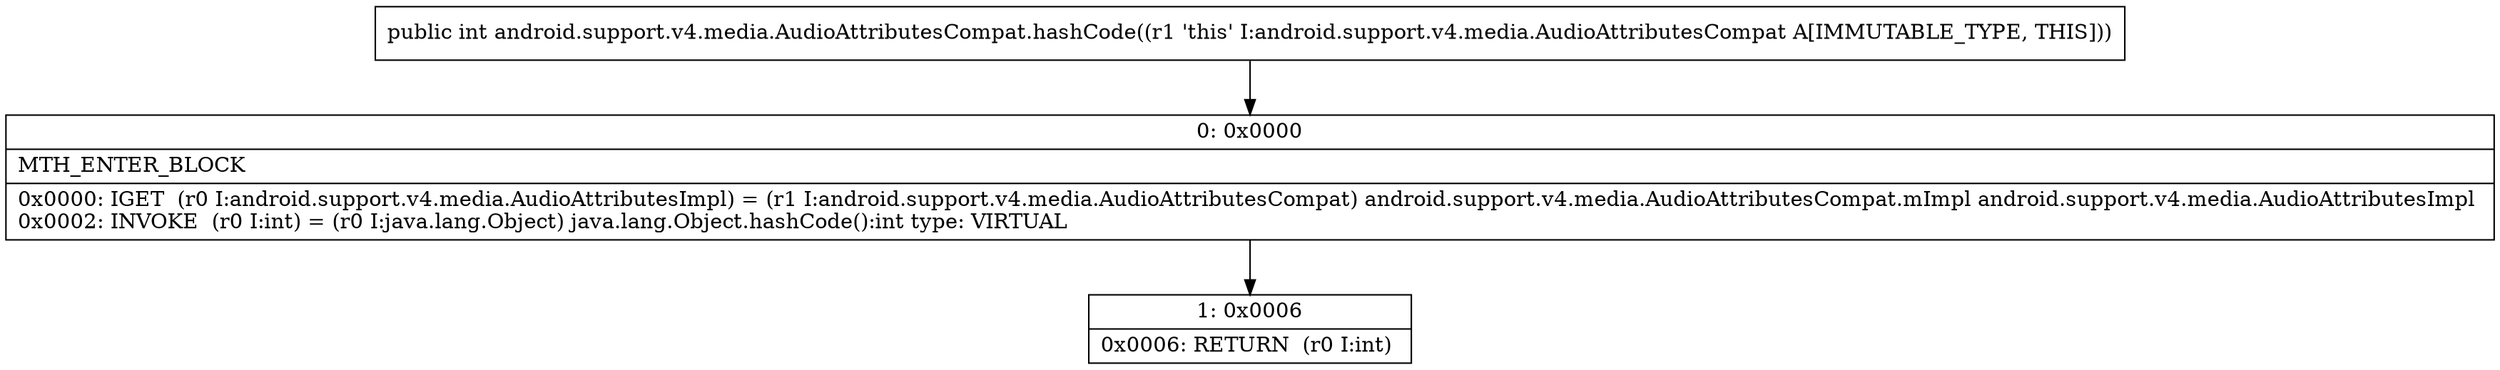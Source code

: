 digraph "CFG forandroid.support.v4.media.AudioAttributesCompat.hashCode()I" {
Node_0 [shape=record,label="{0\:\ 0x0000|MTH_ENTER_BLOCK\l|0x0000: IGET  (r0 I:android.support.v4.media.AudioAttributesImpl) = (r1 I:android.support.v4.media.AudioAttributesCompat) android.support.v4.media.AudioAttributesCompat.mImpl android.support.v4.media.AudioAttributesImpl \l0x0002: INVOKE  (r0 I:int) = (r0 I:java.lang.Object) java.lang.Object.hashCode():int type: VIRTUAL \l}"];
Node_1 [shape=record,label="{1\:\ 0x0006|0x0006: RETURN  (r0 I:int) \l}"];
MethodNode[shape=record,label="{public int android.support.v4.media.AudioAttributesCompat.hashCode((r1 'this' I:android.support.v4.media.AudioAttributesCompat A[IMMUTABLE_TYPE, THIS])) }"];
MethodNode -> Node_0;
Node_0 -> Node_1;
}

